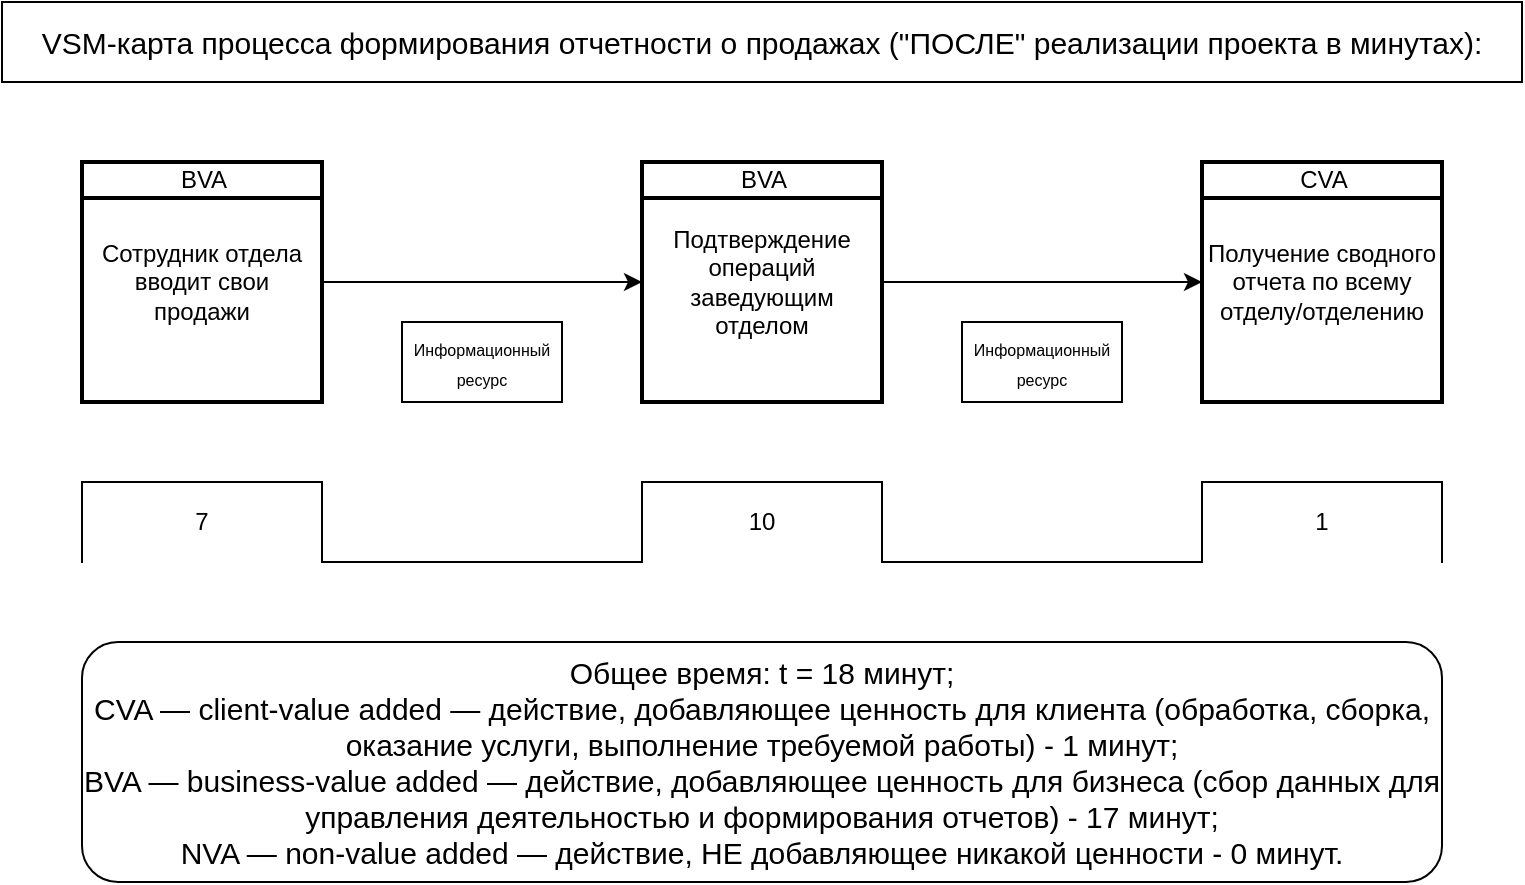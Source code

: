 <mxfile>
    <diagram id="J2yq-C89FXUGNsSaLX4E" name="Страница 1">
        <mxGraphModel dx="1151" dy="656" grid="1" gridSize="10" guides="1" tooltips="1" connect="1" arrows="1" fold="1" page="1" pageScale="1" pageWidth="1169" pageHeight="827" math="1" shadow="0">
            <root>
                <mxCell id="0"/>
                <mxCell id="1" parent="0"/>
                <mxCell id="5" value="VSM-карта процесса формирования отчетности о продажах (&quot;ПОСЛЕ&quot; реализации проекта в минутах):" style="rounded=0;whiteSpace=wrap;verticalAlign=middle;align=center;fontSize=15;" parent="1" vertex="1">
                    <mxGeometry x="200" y="40" width="760" height="40" as="geometry"/>
                </mxCell>
                <mxCell id="177" value="Общее время: t = 18 минут;&#10;CVA — client-value added — действие, добавляющее ценность для клиента (обработка, сборка, оказание услуги, выполнение требуемой работы) - 1 минут;&#10;BVA — business-value added — действие, добавляющее ценность для бизнеса (сбор данных для управления деятельностью и формирования отчетов) - 17 минут;&#10;NVA — non-value added — действие, НЕ добавляющее никакой ценности - 0 минут." style="rounded=1;whiteSpace=wrap;fontSize=15;align=center;verticalAlign=middle;" parent="1" vertex="1">
                    <mxGeometry x="240" y="360" width="680" height="120" as="geometry"/>
                </mxCell>
                <mxCell id="206" value="Сотрудник отдела вводит свои продажи" style="strokeWidth=2;shape=mxgraph.lean_mapping.manufacturing_process;fontSize=12;verticalAlign=middle;align=center;whiteSpace=wrap;" vertex="1" parent="1">
                    <mxGeometry x="240" y="120" width="120" height="120" as="geometry"/>
                </mxCell>
                <mxCell id="207" value="BVA" style="text;fontSize=12;spacingLeft=2;verticalAlign=middle;align=center;spacingTop=-5;resizeWidth=1;whiteSpace=wrap;" vertex="1" parent="206">
                    <mxGeometry width="120" height="22.286" as="geometry"/>
                </mxCell>
                <mxCell id="208" value="7" style="shape=partialRectangle;whiteSpace=wrap;bottom=0;right=0;fillColor=none;verticalAlign=middle;align=center;fontSize=12;" vertex="1" parent="1">
                    <mxGeometry x="240" y="280" width="120" height="40" as="geometry"/>
                </mxCell>
                <mxCell id="209" value="" style="shape=partialRectangle;whiteSpace=wrap;bottom=1;right=1;left=1;top=0;fillColor=none;routingCenterX=-0.5;verticalAlign=middle;align=center;fontSize=12;" vertex="1" parent="1">
                    <mxGeometry x="360" y="280" width="160" height="40" as="geometry"/>
                </mxCell>
                <mxCell id="210" value="" style="edgeStyle=none;fontFamily=Helvetica;fontSize=12;verticalAlign=middle;align=center;exitX=1;exitY=0.5;exitDx=0;exitDy=0;" edge="1" parent="1" target="212" source="206">
                    <mxGeometry relative="1" as="geometry">
                        <mxPoint x="480" y="180" as="sourcePoint"/>
                    </mxGeometry>
                </mxCell>
                <mxCell id="211" value="" style="edgeStyle=none;fontFamily=Helvetica;fontSize=12;verticalAlign=middle;align=center;" edge="1" parent="1" source="212" target="214">
                    <mxGeometry relative="1" as="geometry"/>
                </mxCell>
                <mxCell id="212" value="Подтверждение операций&#10;заведующим отделом" style="strokeWidth=2;shape=mxgraph.lean_mapping.manufacturing_process;fontSize=12;verticalAlign=middle;align=center;whiteSpace=wrap;" vertex="1" parent="1">
                    <mxGeometry x="520" y="120" width="120" height="120" as="geometry"/>
                </mxCell>
                <mxCell id="213" value="BVA" style="text;fontSize=12;spacingLeft=2;verticalAlign=middle;align=center;spacingTop=-5;resizeWidth=1;whiteSpace=wrap;" vertex="1" parent="212">
                    <mxGeometry width="120" height="22.286" as="geometry"/>
                </mxCell>
                <mxCell id="214" value="Получение сводного отчета по всему отделу/отделению" style="strokeWidth=2;shape=mxgraph.lean_mapping.manufacturing_process;fontSize=12;verticalAlign=middle;align=center;whiteSpace=wrap;" vertex="1" parent="1">
                    <mxGeometry x="800" y="120" width="120" height="120" as="geometry"/>
                </mxCell>
                <mxCell id="215" value="CVA" style="text;fontSize=12;spacingLeft=2;verticalAlign=middle;align=center;spacingTop=-5;resizeWidth=1;whiteSpace=wrap;" vertex="1" parent="214">
                    <mxGeometry width="120" height="22.286" as="geometry"/>
                </mxCell>
                <mxCell id="233" value="10" style="shape=partialRectangle;whiteSpace=wrap;bottom=0;right=0;fillColor=none;verticalAlign=middle;align=center;fontSize=12;" vertex="1" parent="1">
                    <mxGeometry x="520" y="280" width="120" height="40" as="geometry"/>
                </mxCell>
                <mxCell id="234" value="" style="shape=partialRectangle;whiteSpace=wrap;bottom=1;right=1;left=1;top=0;fillColor=none;routingCenterX=-0.5;verticalAlign=middle;align=center;fontSize=12;" vertex="1" parent="1">
                    <mxGeometry x="640" y="280" width="160" height="40" as="geometry"/>
                </mxCell>
                <mxCell id="235" value="1" style="shape=partialRectangle;whiteSpace=wrap;bottom=0;right=0;fillColor=none;verticalAlign=middle;align=center;fontSize=12;" vertex="1" parent="1">
                    <mxGeometry x="800" y="280" width="120" height="40" as="geometry"/>
                </mxCell>
                <mxCell id="239" value="" style="shape=partialRectangle;whiteSpace=wrap;html=1;bottom=0;top=0;fillColor=none;" vertex="1" parent="1">
                    <mxGeometry x="800" y="280" width="120" height="40" as="geometry"/>
                </mxCell>
                <mxCell id="240" value="&lt;font style=&quot;font-size: 8px&quot;&gt;Информационный ресурс&lt;/font&gt;" style="rounded=0;whiteSpace=wrap;html=1;" vertex="1" parent="1">
                    <mxGeometry x="400" y="200" width="80" height="40" as="geometry"/>
                </mxCell>
                <mxCell id="241" value="&lt;font style=&quot;font-size: 8px&quot;&gt;Информационный ресурс&lt;/font&gt;" style="rounded=0;whiteSpace=wrap;html=1;" vertex="1" parent="1">
                    <mxGeometry x="680" y="200" width="80" height="40" as="geometry"/>
                </mxCell>
            </root>
        </mxGraphModel>
    </diagram>
</mxfile>